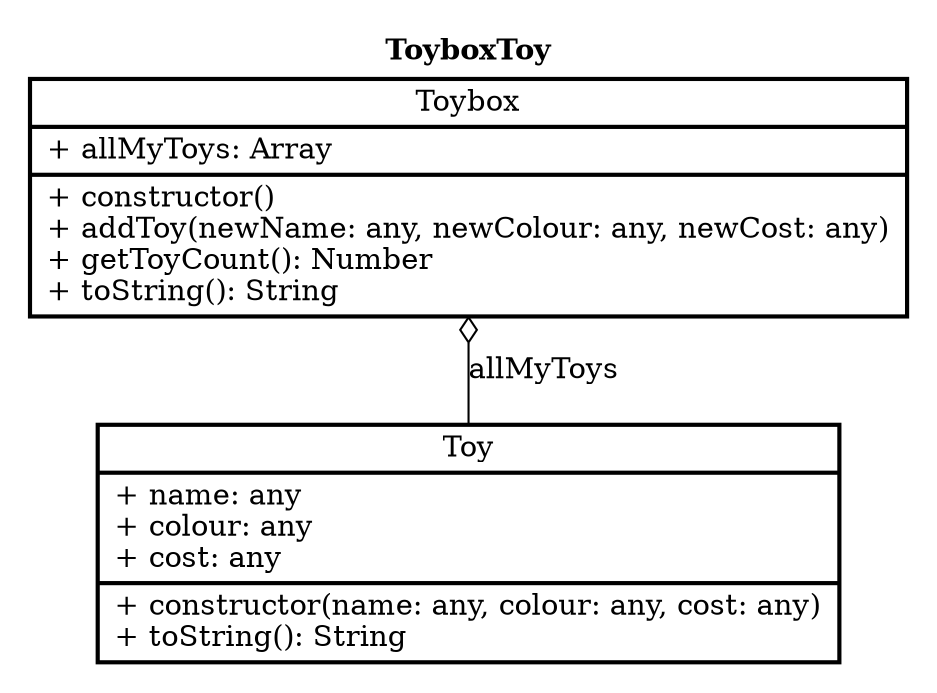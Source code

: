 digraph ToyboxToy {
label=<<b>\G</b>>
labelloc=t
pad=0.2
node [
shape=record
style=bold
]
edge [
arrowtail=none
dir=back
]
Toy [
label="{\N|+ name: any\l+ colour: any\l+ cost: any\l|+ constructor(name: any, colour: any, cost: any)\l+ toString(): String\l}"
]
Toybox [
label="{\N|+ allMyToys: Array\l|+ constructor()\l+ addToy(newName: any, newColour: any, newCost: any)\l+ getToyCount(): Number\l+ toString(): String\l}"
]
Toybox -> Toy [
label="allMyToys"
arrowtail="ediamond"
]
}